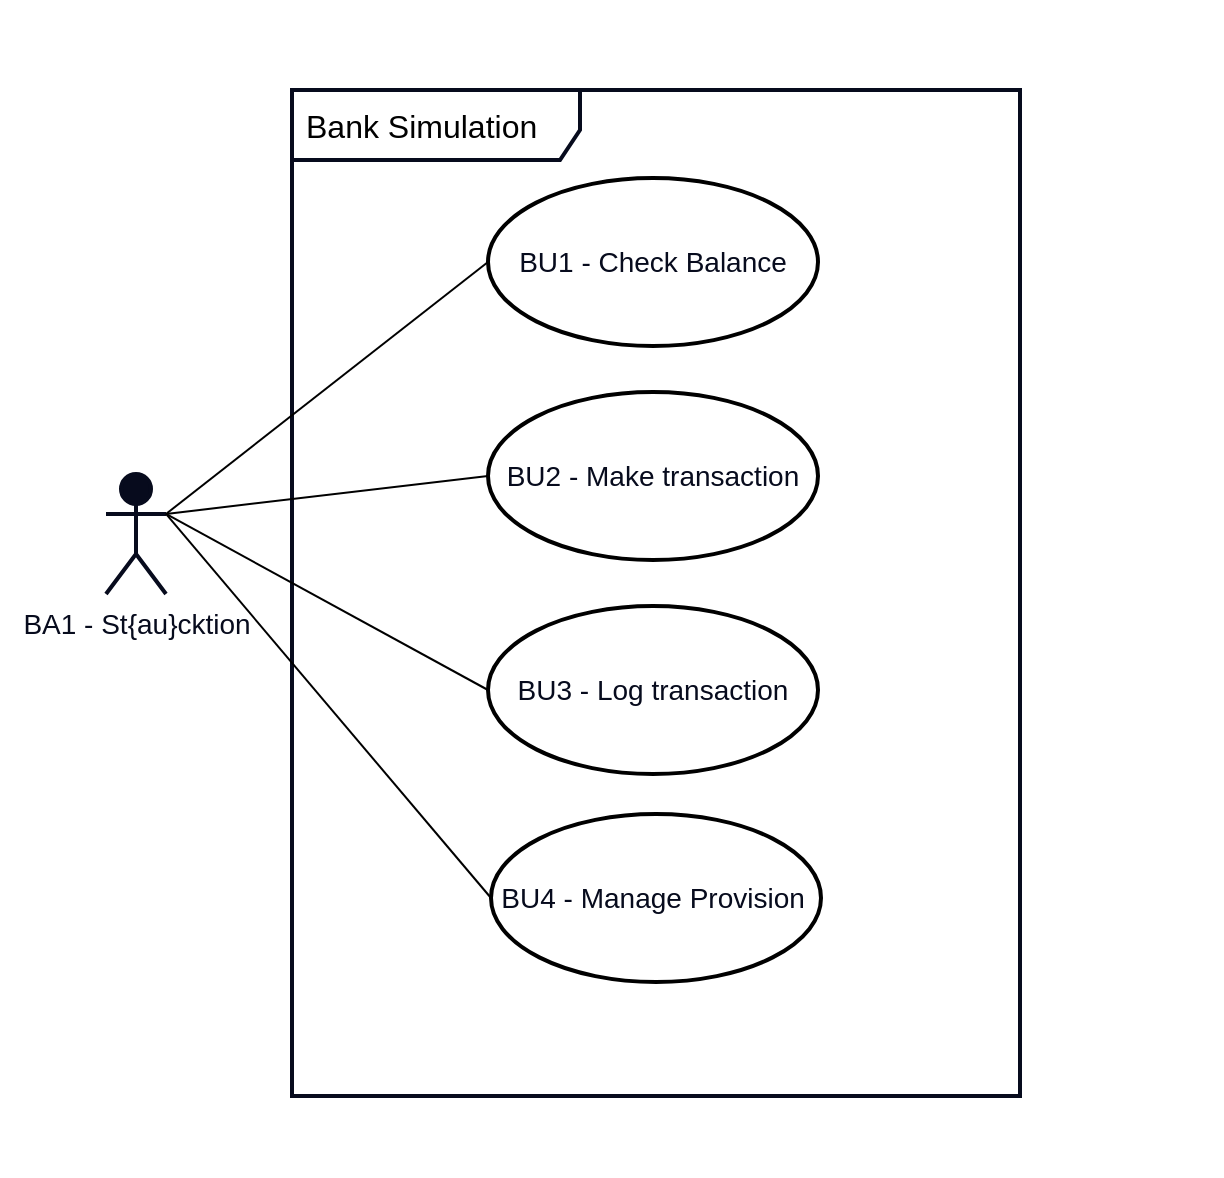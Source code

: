 <mxfile>
    <diagram id="NkEvDrXUQuuK_nOL2rht" name="Page-1">
        <mxGraphModel dx="1879" dy="1217" grid="0" gridSize="10" guides="1" tooltips="1" connect="1" arrows="1" fold="1" page="1" pageScale="1" pageWidth="850" pageHeight="1100" background="#FFFFFF" math="0" shadow="0">
            <root>
                <mxCell id="0"/>
                <mxCell id="1" parent="0"/>
                <mxCell id="89" value="" style="rounded=0;whiteSpace=wrap;html=1;strokeColor=#FFFFFF;strokeWidth=2;fontColor=#070B1D;fillColor=none;gradientColor=none;" parent="1" vertex="1">
                    <mxGeometry x="117" y="246" width="609" height="586" as="geometry"/>
                </mxCell>
                <mxCell id="65" value="&lt;font style=&quot;font-size: 16px;&quot;&gt;Bank Simulation&lt;/font&gt;" style="shape=umlFrame;whiteSpace=wrap;html=1;width=144;height=35;boundedLbl=1;verticalAlign=middle;align=left;spacingLeft=5;strokeWidth=2;swimlaneFillColor=none;perimeterSpacing=1;strokeColor=#070B1D;" parent="1" vertex="1">
                    <mxGeometry x="262" y="290" width="364" height="503" as="geometry"/>
                </mxCell>
                <mxCell id="31" value="&lt;font style=&quot;font-size: 14px;&quot;&gt;BU2 - Make transaction&lt;/font&gt;" style="ellipse;whiteSpace=wrap;html=1;strokeColor=#000000;strokeWidth=2;fontColor=#070B1D;fillColor=none;gradientColor=none;" parent="1" vertex="1">
                    <mxGeometry x="360" y="441" width="165" height="84" as="geometry"/>
                </mxCell>
                <mxCell id="101" value="" style="endArrow=none;html=1;strokeColor=#000000;entryX=1;entryY=0.333;entryDx=0;entryDy=0;exitX=0;exitY=0.5;exitDx=0;exitDy=0;entryPerimeter=0;" parent="1" source="31" target="120" edge="1">
                    <mxGeometry width="50" height="50" relative="1" as="geometry">
                        <mxPoint x="377" y="943.5" as="sourcePoint"/>
                        <mxPoint x="223.0" y="970.0" as="targetPoint"/>
                    </mxGeometry>
                </mxCell>
                <mxCell id="120" value="&lt;font style=&quot;font-size: 14px;&quot; color=&quot;#070b1d&quot;&gt;BA1 - St{au}cktion&lt;br&gt;&lt;/font&gt;" style="shape=umlActor;verticalLabelPosition=bottom;verticalAlign=top;html=1;strokeColor=#070B1D;strokeWidth=2;fillColor=#070B1D;gradientColor=none;" parent="1" vertex="1">
                    <mxGeometry x="169" y="482" width="30" height="60" as="geometry"/>
                </mxCell>
                <mxCell id="204" value="&lt;font style=&quot;font-size: 14px;&quot;&gt;BU3 - Log transaction&lt;/font&gt;" style="ellipse;whiteSpace=wrap;html=1;strokeColor=#000000;strokeWidth=2;fontColor=#070B1D;fillColor=none;gradientColor=none;" vertex="1" parent="1">
                    <mxGeometry x="360" y="548" width="165" height="84" as="geometry"/>
                </mxCell>
                <mxCell id="205" value="" style="endArrow=none;html=1;strokeColor=#000000;entryX=1;entryY=0.333;entryDx=0;entryDy=0;exitX=0;exitY=0.5;exitDx=0;exitDy=0;entryPerimeter=0;" edge="1" parent="1" source="204" target="120">
                    <mxGeometry width="50" height="50" relative="1" as="geometry">
                        <mxPoint x="380" y="1074.5" as="sourcePoint"/>
                        <mxPoint x="199" y="697" as="targetPoint"/>
                    </mxGeometry>
                </mxCell>
                <mxCell id="207" value="&lt;font style=&quot;font-size: 14px;&quot;&gt;BU1 - Check Balance&lt;/font&gt;" style="ellipse;whiteSpace=wrap;html=1;strokeColor=#000000;strokeWidth=2;fontColor=#070B1D;fillColor=none;gradientColor=none;" vertex="1" parent="1">
                    <mxGeometry x="360" y="334" width="165" height="84" as="geometry"/>
                </mxCell>
                <mxCell id="208" value="" style="endArrow=none;html=1;strokeColor=#000000;entryX=1;entryY=0.333;entryDx=0;entryDy=0;exitX=0;exitY=0.5;exitDx=0;exitDy=0;entryPerimeter=0;" edge="1" parent="1" source="207" target="120">
                    <mxGeometry width="50" height="50" relative="1" as="geometry">
                        <mxPoint x="394" y="1231.5" as="sourcePoint"/>
                        <mxPoint x="210" y="723" as="targetPoint"/>
                    </mxGeometry>
                </mxCell>
                <mxCell id="209" value="&lt;font style=&quot;font-size: 14px;&quot;&gt;BU4 - Manage Provision&amp;nbsp;&lt;/font&gt;" style="ellipse;whiteSpace=wrap;html=1;strokeColor=#000000;strokeWidth=2;fontColor=#070B1D;fillColor=none;gradientColor=none;" vertex="1" parent="1">
                    <mxGeometry x="361.5" y="652" width="165" height="84" as="geometry"/>
                </mxCell>
                <mxCell id="210" value="" style="endArrow=none;html=1;strokeColor=#000000;entryX=1;entryY=0.333;entryDx=0;entryDy=0;exitX=0;exitY=0.5;exitDx=0;exitDy=0;entryPerimeter=0;" edge="1" parent="1" source="209" target="120">
                    <mxGeometry width="50" height="50" relative="1" as="geometry">
                        <mxPoint x="404" y="1372.5" as="sourcePoint"/>
                        <mxPoint x="220" y="864" as="targetPoint"/>
                    </mxGeometry>
                </mxCell>
            </root>
        </mxGraphModel>
    </diagram>
</mxfile>